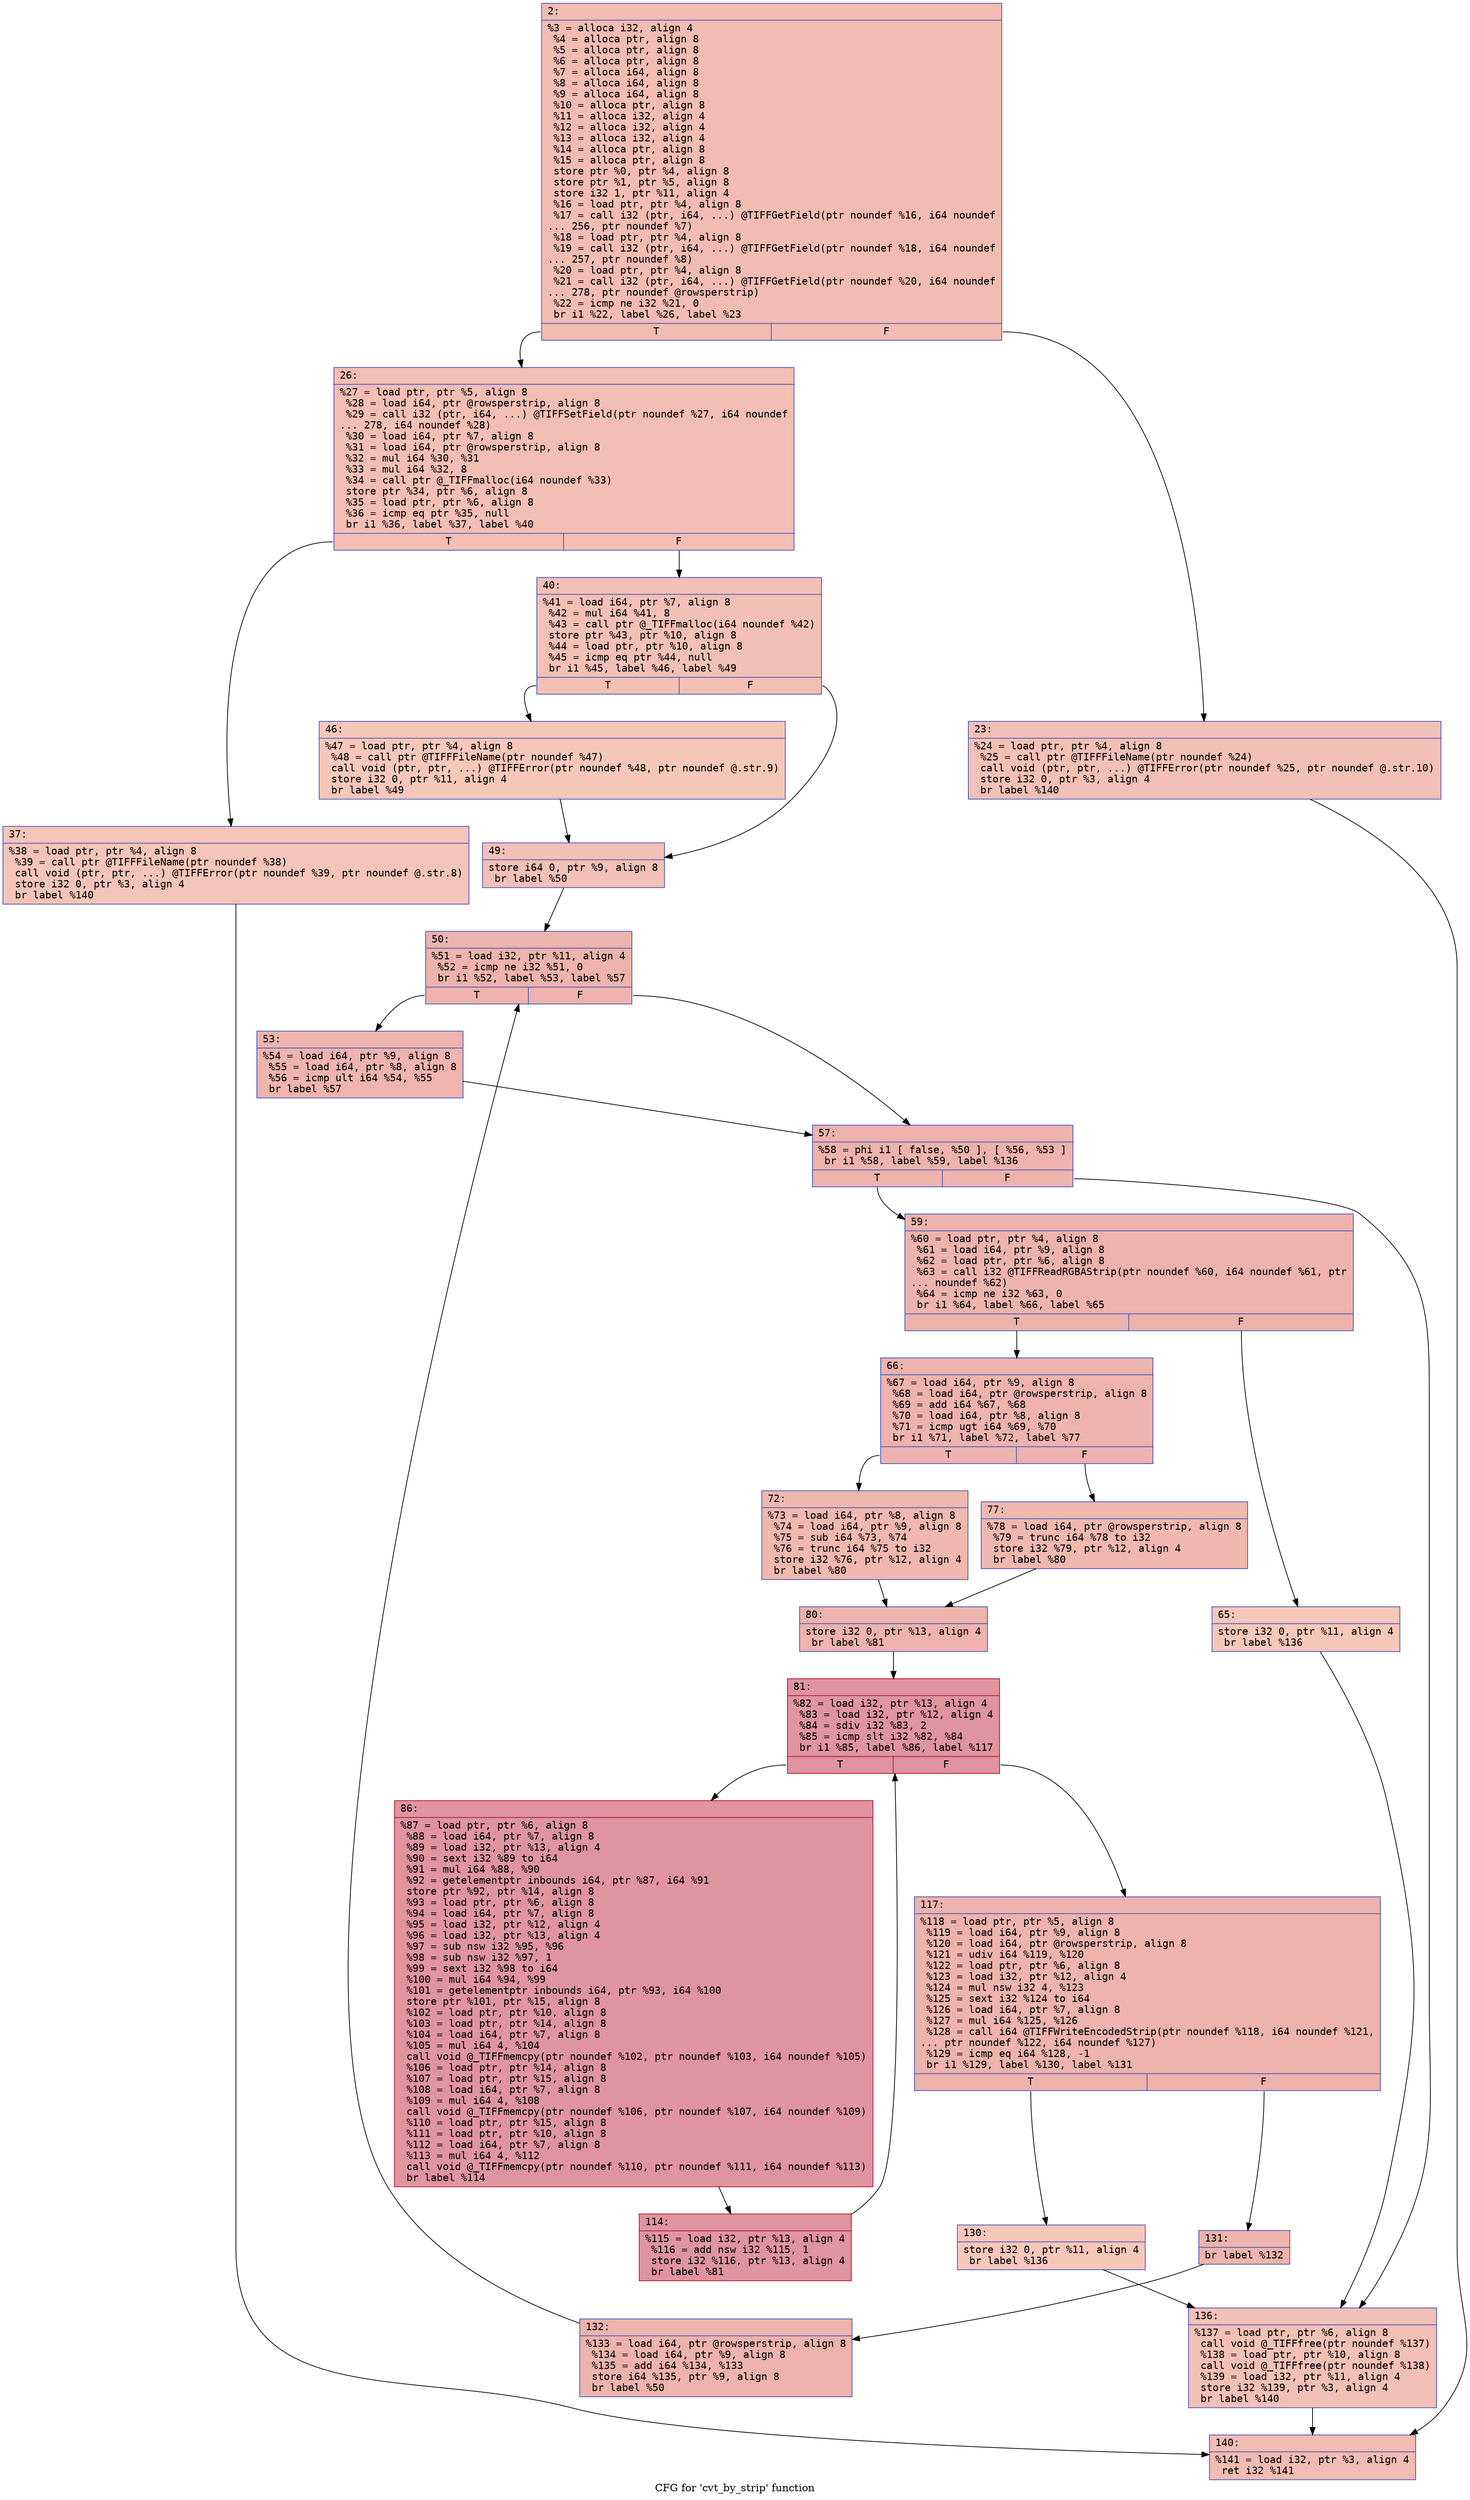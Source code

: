 digraph "CFG for 'cvt_by_strip' function" {
	label="CFG for 'cvt_by_strip' function";

	Node0x6000023b40f0 [shape=record,color="#3d50c3ff", style=filled, fillcolor="#e1675170" fontname="Courier",label="{2:\l|  %3 = alloca i32, align 4\l  %4 = alloca ptr, align 8\l  %5 = alloca ptr, align 8\l  %6 = alloca ptr, align 8\l  %7 = alloca i64, align 8\l  %8 = alloca i64, align 8\l  %9 = alloca i64, align 8\l  %10 = alloca ptr, align 8\l  %11 = alloca i32, align 4\l  %12 = alloca i32, align 4\l  %13 = alloca i32, align 4\l  %14 = alloca ptr, align 8\l  %15 = alloca ptr, align 8\l  store ptr %0, ptr %4, align 8\l  store ptr %1, ptr %5, align 8\l  store i32 1, ptr %11, align 4\l  %16 = load ptr, ptr %4, align 8\l  %17 = call i32 (ptr, i64, ...) @TIFFGetField(ptr noundef %16, i64 noundef\l... 256, ptr noundef %7)\l  %18 = load ptr, ptr %4, align 8\l  %19 = call i32 (ptr, i64, ...) @TIFFGetField(ptr noundef %18, i64 noundef\l... 257, ptr noundef %8)\l  %20 = load ptr, ptr %4, align 8\l  %21 = call i32 (ptr, i64, ...) @TIFFGetField(ptr noundef %20, i64 noundef\l... 278, ptr noundef @rowsperstrip)\l  %22 = icmp ne i32 %21, 0\l  br i1 %22, label %26, label %23\l|{<s0>T|<s1>F}}"];
	Node0x6000023b40f0:s0 -> Node0x6000023b41e0[tooltip="2 -> 26\nProbability 62.50%" ];
	Node0x6000023b40f0:s1 -> Node0x6000023b4190[tooltip="2 -> 23\nProbability 37.50%" ];
	Node0x6000023b4190 [shape=record,color="#3d50c3ff", style=filled, fillcolor="#e5705870" fontname="Courier",label="{23:\l|  %24 = load ptr, ptr %4, align 8\l  %25 = call ptr @TIFFFileName(ptr noundef %24)\l  call void (ptr, ptr, ...) @TIFFError(ptr noundef %25, ptr noundef @.str.10)\l  store i32 0, ptr %3, align 4\l  br label %140\l}"];
	Node0x6000023b4190 -> Node0x6000023b48c0[tooltip="23 -> 140\nProbability 100.00%" ];
	Node0x6000023b41e0 [shape=record,color="#3d50c3ff", style=filled, fillcolor="#e36c5570" fontname="Courier",label="{26:\l|  %27 = load ptr, ptr %5, align 8\l  %28 = load i64, ptr @rowsperstrip, align 8\l  %29 = call i32 (ptr, i64, ...) @TIFFSetField(ptr noundef %27, i64 noundef\l... 278, i64 noundef %28)\l  %30 = load i64, ptr %7, align 8\l  %31 = load i64, ptr @rowsperstrip, align 8\l  %32 = mul i64 %30, %31\l  %33 = mul i64 %32, 8\l  %34 = call ptr @_TIFFmalloc(i64 noundef %33)\l  store ptr %34, ptr %6, align 8\l  %35 = load ptr, ptr %6, align 8\l  %36 = icmp eq ptr %35, null\l  br i1 %36, label %37, label %40\l|{<s0>T|<s1>F}}"];
	Node0x6000023b41e0:s0 -> Node0x6000023b4230[tooltip="26 -> 37\nProbability 37.50%" ];
	Node0x6000023b41e0:s1 -> Node0x6000023b4280[tooltip="26 -> 40\nProbability 62.50%" ];
	Node0x6000023b4230 [shape=record,color="#3d50c3ff", style=filled, fillcolor="#e97a5f70" fontname="Courier",label="{37:\l|  %38 = load ptr, ptr %4, align 8\l  %39 = call ptr @TIFFFileName(ptr noundef %38)\l  call void (ptr, ptr, ...) @TIFFError(ptr noundef %39, ptr noundef @.str.8)\l  store i32 0, ptr %3, align 4\l  br label %140\l}"];
	Node0x6000023b4230 -> Node0x6000023b48c0[tooltip="37 -> 140\nProbability 100.00%" ];
	Node0x6000023b4280 [shape=record,color="#3d50c3ff", style=filled, fillcolor="#e5705870" fontname="Courier",label="{40:\l|  %41 = load i64, ptr %7, align 8\l  %42 = mul i64 %41, 8\l  %43 = call ptr @_TIFFmalloc(i64 noundef %42)\l  store ptr %43, ptr %10, align 8\l  %44 = load ptr, ptr %10, align 8\l  %45 = icmp eq ptr %44, null\l  br i1 %45, label %46, label %49\l|{<s0>T|<s1>F}}"];
	Node0x6000023b4280:s0 -> Node0x6000023b42d0[tooltip="40 -> 46\nProbability 37.50%" ];
	Node0x6000023b4280:s1 -> Node0x6000023b4320[tooltip="40 -> 49\nProbability 62.50%" ];
	Node0x6000023b42d0 [shape=record,color="#3d50c3ff", style=filled, fillcolor="#ec7f6370" fontname="Courier",label="{46:\l|  %47 = load ptr, ptr %4, align 8\l  %48 = call ptr @TIFFFileName(ptr noundef %47)\l  call void (ptr, ptr, ...) @TIFFError(ptr noundef %48, ptr noundef @.str.9)\l  store i32 0, ptr %11, align 4\l  br label %49\l}"];
	Node0x6000023b42d0 -> Node0x6000023b4320[tooltip="46 -> 49\nProbability 100.00%" ];
	Node0x6000023b4320 [shape=record,color="#3d50c3ff", style=filled, fillcolor="#e5705870" fontname="Courier",label="{49:\l|  store i64 0, ptr %9, align 8\l  br label %50\l}"];
	Node0x6000023b4320 -> Node0x6000023b4370[tooltip="49 -> 50\nProbability 100.00%" ];
	Node0x6000023b4370 [shape=record,color="#3d50c3ff", style=filled, fillcolor="#d6524470" fontname="Courier",label="{50:\l|  %51 = load i32, ptr %11, align 4\l  %52 = icmp ne i32 %51, 0\l  br i1 %52, label %53, label %57\l|{<s0>T|<s1>F}}"];
	Node0x6000023b4370:s0 -> Node0x6000023b43c0[tooltip="50 -> 53\nProbability 62.50%" ];
	Node0x6000023b4370:s1 -> Node0x6000023b4410[tooltip="50 -> 57\nProbability 37.50%" ];
	Node0x6000023b43c0 [shape=record,color="#3d50c3ff", style=filled, fillcolor="#d8564670" fontname="Courier",label="{53:\l|  %54 = load i64, ptr %9, align 8\l  %55 = load i64, ptr %8, align 8\l  %56 = icmp ult i64 %54, %55\l  br label %57\l}"];
	Node0x6000023b43c0 -> Node0x6000023b4410[tooltip="53 -> 57\nProbability 100.00%" ];
	Node0x6000023b4410 [shape=record,color="#3d50c3ff", style=filled, fillcolor="#d6524470" fontname="Courier",label="{57:\l|  %58 = phi i1 [ false, %50 ], [ %56, %53 ]\l  br i1 %58, label %59, label %136\l|{<s0>T|<s1>F}}"];
	Node0x6000023b4410:s0 -> Node0x6000023b4460[tooltip="57 -> 59\nProbability 96.88%" ];
	Node0x6000023b4410:s1 -> Node0x6000023b4870[tooltip="57 -> 136\nProbability 3.12%" ];
	Node0x6000023b4460 [shape=record,color="#3d50c3ff", style=filled, fillcolor="#d6524470" fontname="Courier",label="{59:\l|  %60 = load ptr, ptr %4, align 8\l  %61 = load i64, ptr %9, align 8\l  %62 = load ptr, ptr %6, align 8\l  %63 = call i32 @TIFFReadRGBAStrip(ptr noundef %60, i64 noundef %61, ptr\l... noundef %62)\l  %64 = icmp ne i32 %63, 0\l  br i1 %64, label %66, label %65\l|{<s0>T|<s1>F}}"];
	Node0x6000023b4460:s0 -> Node0x6000023b4500[tooltip="59 -> 66\nProbability 96.88%" ];
	Node0x6000023b4460:s1 -> Node0x6000023b44b0[tooltip="59 -> 65\nProbability 3.12%" ];
	Node0x6000023b44b0 [shape=record,color="#3d50c3ff", style=filled, fillcolor="#ec7f6370" fontname="Courier",label="{65:\l|  store i32 0, ptr %11, align 4\l  br label %136\l}"];
	Node0x6000023b44b0 -> Node0x6000023b4870[tooltip="65 -> 136\nProbability 100.00%" ];
	Node0x6000023b4500 [shape=record,color="#3d50c3ff", style=filled, fillcolor="#d6524470" fontname="Courier",label="{66:\l|  %67 = load i64, ptr %9, align 8\l  %68 = load i64, ptr @rowsperstrip, align 8\l  %69 = add i64 %67, %68\l  %70 = load i64, ptr %8, align 8\l  %71 = icmp ugt i64 %69, %70\l  br i1 %71, label %72, label %77\l|{<s0>T|<s1>F}}"];
	Node0x6000023b4500:s0 -> Node0x6000023b4550[tooltip="66 -> 72\nProbability 50.00%" ];
	Node0x6000023b4500:s1 -> Node0x6000023b45a0[tooltip="66 -> 77\nProbability 50.00%" ];
	Node0x6000023b4550 [shape=record,color="#3d50c3ff", style=filled, fillcolor="#dc5d4a70" fontname="Courier",label="{72:\l|  %73 = load i64, ptr %8, align 8\l  %74 = load i64, ptr %9, align 8\l  %75 = sub i64 %73, %74\l  %76 = trunc i64 %75 to i32\l  store i32 %76, ptr %12, align 4\l  br label %80\l}"];
	Node0x6000023b4550 -> Node0x6000023b45f0[tooltip="72 -> 80\nProbability 100.00%" ];
	Node0x6000023b45a0 [shape=record,color="#3d50c3ff", style=filled, fillcolor="#dc5d4a70" fontname="Courier",label="{77:\l|  %78 = load i64, ptr @rowsperstrip, align 8\l  %79 = trunc i64 %78 to i32\l  store i32 %79, ptr %12, align 4\l  br label %80\l}"];
	Node0x6000023b45a0 -> Node0x6000023b45f0[tooltip="77 -> 80\nProbability 100.00%" ];
	Node0x6000023b45f0 [shape=record,color="#3d50c3ff", style=filled, fillcolor="#d6524470" fontname="Courier",label="{80:\l|  store i32 0, ptr %13, align 4\l  br label %81\l}"];
	Node0x6000023b45f0 -> Node0x6000023b4640[tooltip="80 -> 81\nProbability 100.00%" ];
	Node0x6000023b4640 [shape=record,color="#b70d28ff", style=filled, fillcolor="#b70d2870" fontname="Courier",label="{81:\l|  %82 = load i32, ptr %13, align 4\l  %83 = load i32, ptr %12, align 4\l  %84 = sdiv i32 %83, 2\l  %85 = icmp slt i32 %82, %84\l  br i1 %85, label %86, label %117\l|{<s0>T|<s1>F}}"];
	Node0x6000023b4640:s0 -> Node0x6000023b4690[tooltip="81 -> 86\nProbability 96.88%" ];
	Node0x6000023b4640:s1 -> Node0x6000023b4730[tooltip="81 -> 117\nProbability 3.12%" ];
	Node0x6000023b4690 [shape=record,color="#b70d28ff", style=filled, fillcolor="#b70d2870" fontname="Courier",label="{86:\l|  %87 = load ptr, ptr %6, align 8\l  %88 = load i64, ptr %7, align 8\l  %89 = load i32, ptr %13, align 4\l  %90 = sext i32 %89 to i64\l  %91 = mul i64 %88, %90\l  %92 = getelementptr inbounds i64, ptr %87, i64 %91\l  store ptr %92, ptr %14, align 8\l  %93 = load ptr, ptr %6, align 8\l  %94 = load i64, ptr %7, align 8\l  %95 = load i32, ptr %12, align 4\l  %96 = load i32, ptr %13, align 4\l  %97 = sub nsw i32 %95, %96\l  %98 = sub nsw i32 %97, 1\l  %99 = sext i32 %98 to i64\l  %100 = mul i64 %94, %99\l  %101 = getelementptr inbounds i64, ptr %93, i64 %100\l  store ptr %101, ptr %15, align 8\l  %102 = load ptr, ptr %10, align 8\l  %103 = load ptr, ptr %14, align 8\l  %104 = load i64, ptr %7, align 8\l  %105 = mul i64 4, %104\l  call void @_TIFFmemcpy(ptr noundef %102, ptr noundef %103, i64 noundef %105)\l  %106 = load ptr, ptr %14, align 8\l  %107 = load ptr, ptr %15, align 8\l  %108 = load i64, ptr %7, align 8\l  %109 = mul i64 4, %108\l  call void @_TIFFmemcpy(ptr noundef %106, ptr noundef %107, i64 noundef %109)\l  %110 = load ptr, ptr %15, align 8\l  %111 = load ptr, ptr %10, align 8\l  %112 = load i64, ptr %7, align 8\l  %113 = mul i64 4, %112\l  call void @_TIFFmemcpy(ptr noundef %110, ptr noundef %111, i64 noundef %113)\l  br label %114\l}"];
	Node0x6000023b4690 -> Node0x6000023b46e0[tooltip="86 -> 114\nProbability 100.00%" ];
	Node0x6000023b46e0 [shape=record,color="#b70d28ff", style=filled, fillcolor="#b70d2870" fontname="Courier",label="{114:\l|  %115 = load i32, ptr %13, align 4\l  %116 = add nsw i32 %115, 1\l  store i32 %116, ptr %13, align 4\l  br label %81\l}"];
	Node0x6000023b46e0 -> Node0x6000023b4640[tooltip="114 -> 81\nProbability 100.00%" ];
	Node0x6000023b4730 [shape=record,color="#3d50c3ff", style=filled, fillcolor="#d6524470" fontname="Courier",label="{117:\l|  %118 = load ptr, ptr %5, align 8\l  %119 = load i64, ptr %9, align 8\l  %120 = load i64, ptr @rowsperstrip, align 8\l  %121 = udiv i64 %119, %120\l  %122 = load ptr, ptr %6, align 8\l  %123 = load i32, ptr %12, align 4\l  %124 = mul nsw i32 4, %123\l  %125 = sext i32 %124 to i64\l  %126 = load i64, ptr %7, align 8\l  %127 = mul i64 %125, %126\l  %128 = call i64 @TIFFWriteEncodedStrip(ptr noundef %118, i64 noundef %121,\l... ptr noundef %122, i64 noundef %127)\l  %129 = icmp eq i64 %128, -1\l  br i1 %129, label %130, label %131\l|{<s0>T|<s1>F}}"];
	Node0x6000023b4730:s0 -> Node0x6000023b4780[tooltip="117 -> 130\nProbability 3.12%" ];
	Node0x6000023b4730:s1 -> Node0x6000023b47d0[tooltip="117 -> 131\nProbability 96.88%" ];
	Node0x6000023b4780 [shape=record,color="#3d50c3ff", style=filled, fillcolor="#ec7f6370" fontname="Courier",label="{130:\l|  store i32 0, ptr %11, align 4\l  br label %136\l}"];
	Node0x6000023b4780 -> Node0x6000023b4870[tooltip="130 -> 136\nProbability 100.00%" ];
	Node0x6000023b47d0 [shape=record,color="#3d50c3ff", style=filled, fillcolor="#d6524470" fontname="Courier",label="{131:\l|  br label %132\l}"];
	Node0x6000023b47d0 -> Node0x6000023b4820[tooltip="131 -> 132\nProbability 100.00%" ];
	Node0x6000023b4820 [shape=record,color="#3d50c3ff", style=filled, fillcolor="#d6524470" fontname="Courier",label="{132:\l|  %133 = load i64, ptr @rowsperstrip, align 8\l  %134 = load i64, ptr %9, align 8\l  %135 = add i64 %134, %133\l  store i64 %135, ptr %9, align 8\l  br label %50\l}"];
	Node0x6000023b4820 -> Node0x6000023b4370[tooltip="132 -> 50\nProbability 100.00%" ];
	Node0x6000023b4870 [shape=record,color="#3d50c3ff", style=filled, fillcolor="#e5705870" fontname="Courier",label="{136:\l|  %137 = load ptr, ptr %6, align 8\l  call void @_TIFFfree(ptr noundef %137)\l  %138 = load ptr, ptr %10, align 8\l  call void @_TIFFfree(ptr noundef %138)\l  %139 = load i32, ptr %11, align 4\l  store i32 %139, ptr %3, align 4\l  br label %140\l}"];
	Node0x6000023b4870 -> Node0x6000023b48c0[tooltip="136 -> 140\nProbability 100.00%" ];
	Node0x6000023b48c0 [shape=record,color="#3d50c3ff", style=filled, fillcolor="#e1675170" fontname="Courier",label="{140:\l|  %141 = load i32, ptr %3, align 4\l  ret i32 %141\l}"];
}
